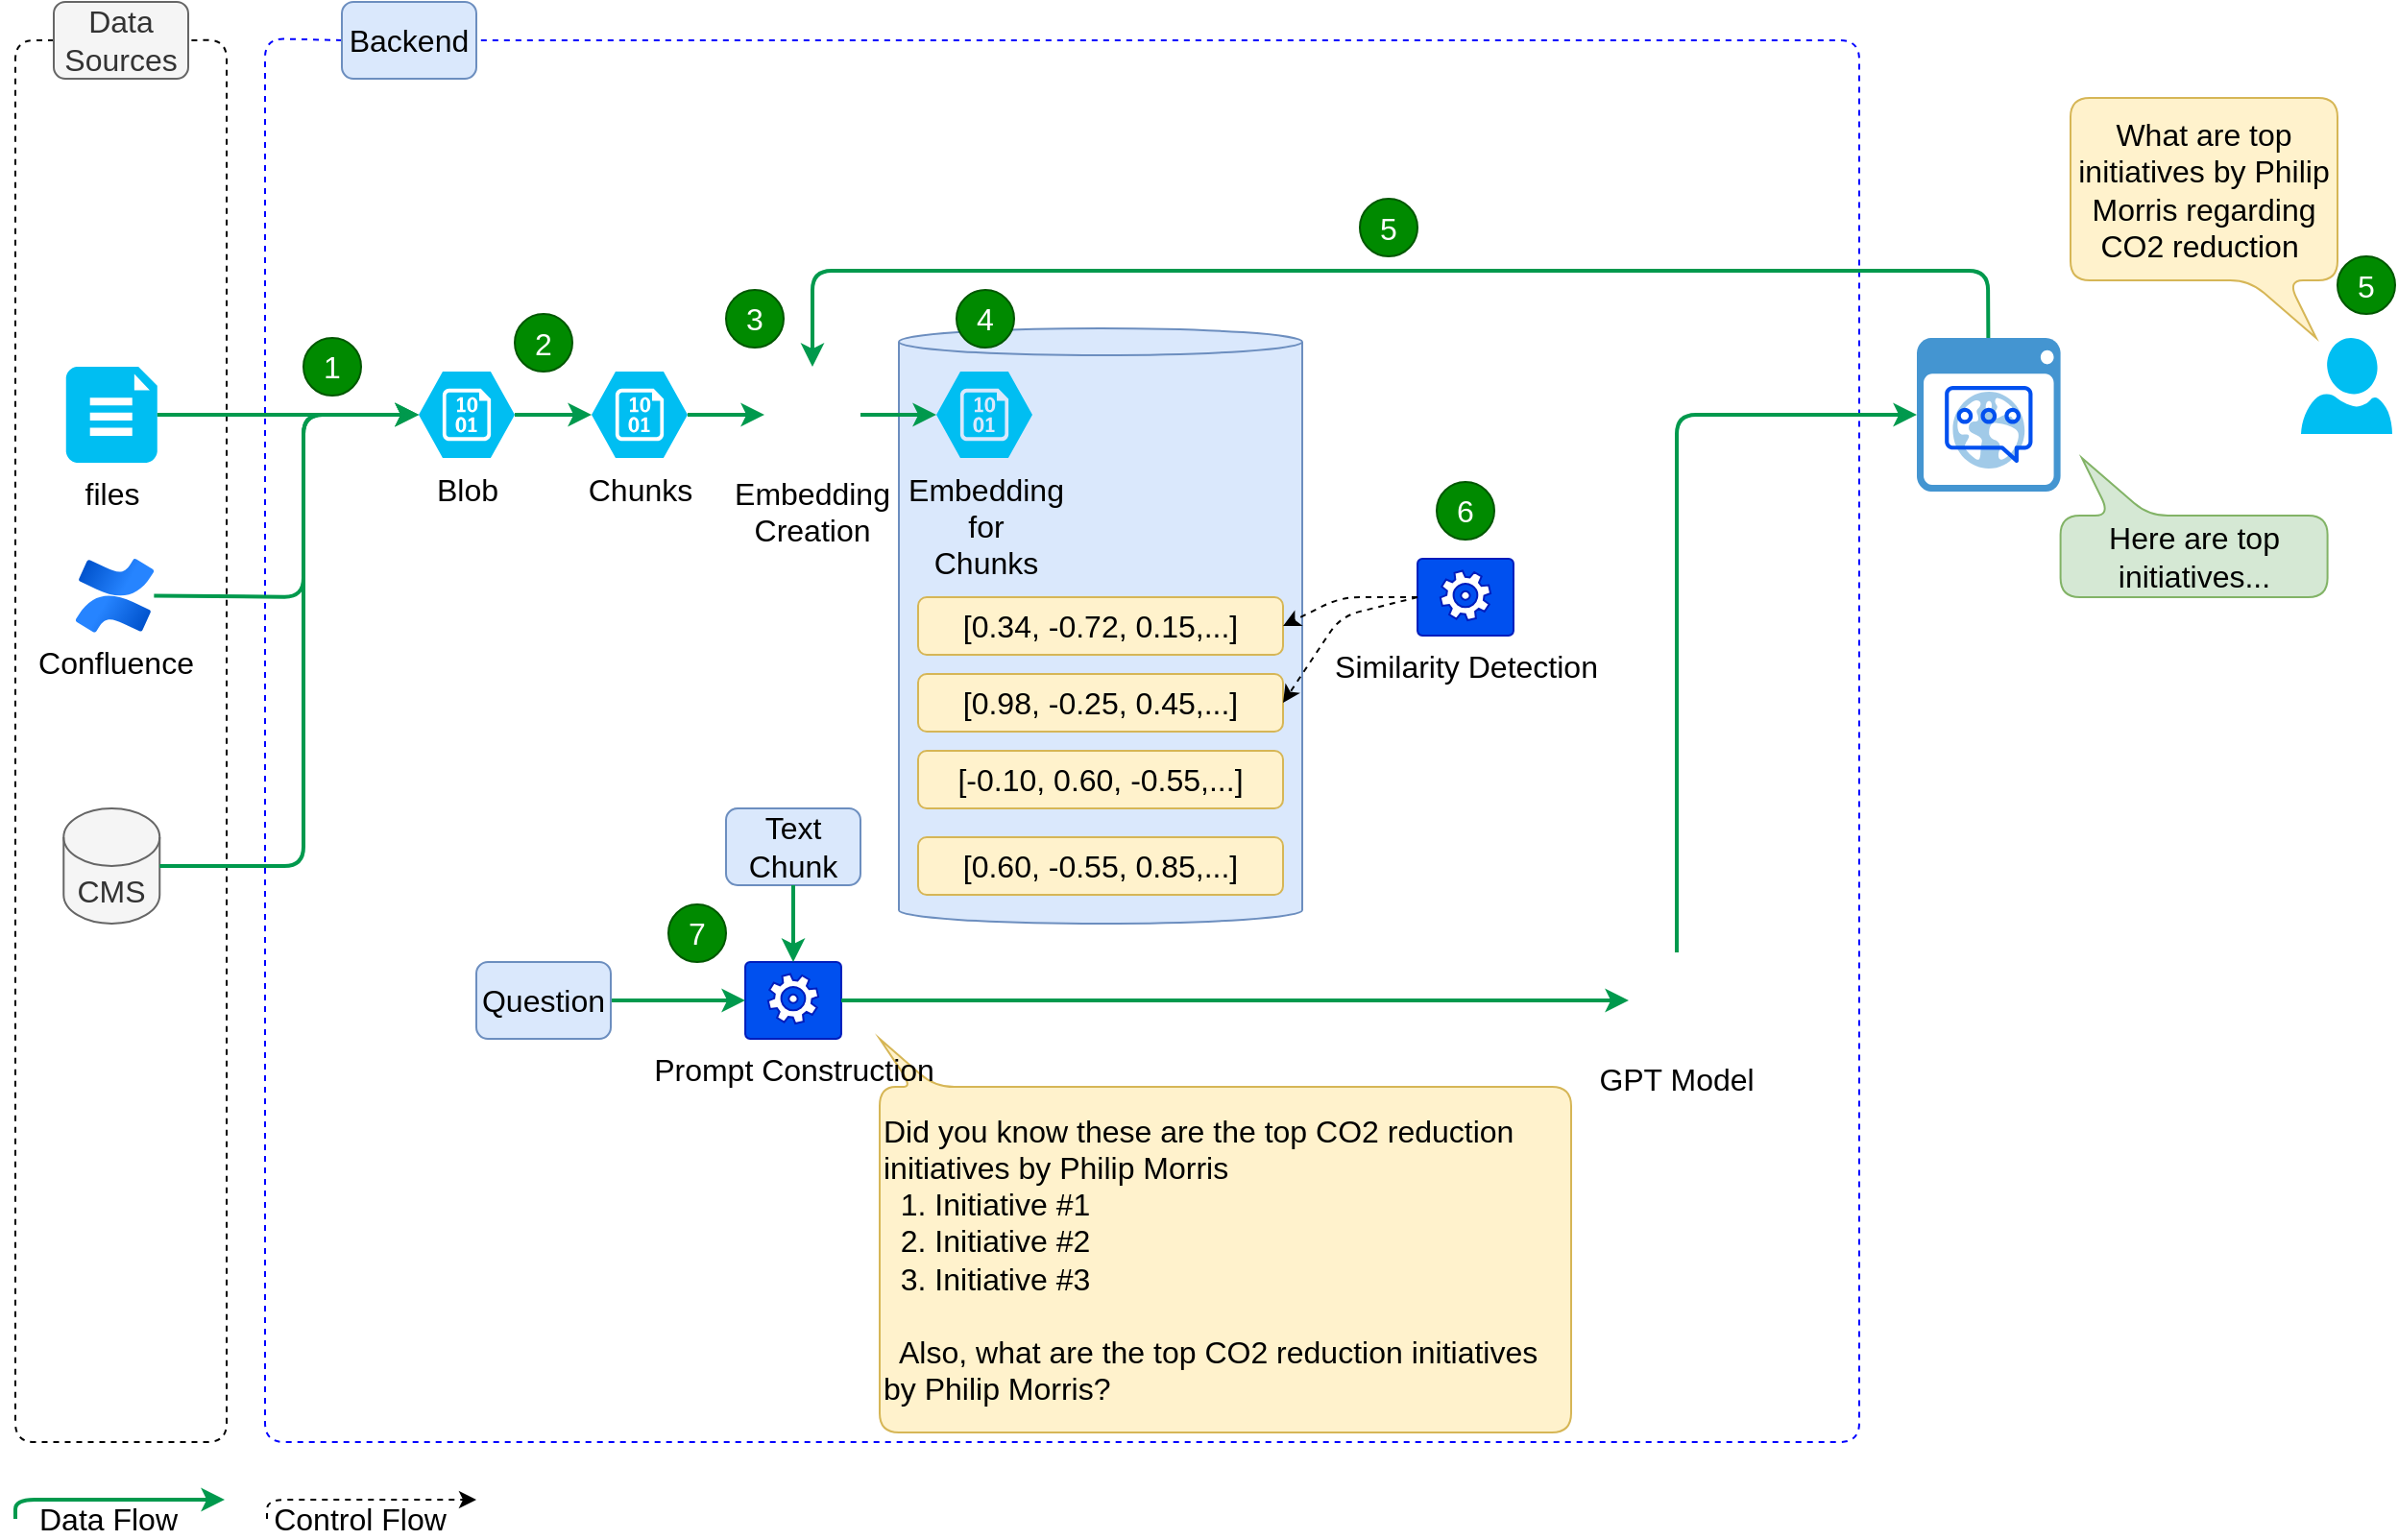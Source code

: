 <mxfile version="22.0.3" type="device" pages="2">
  <diagram name="Page-1" id="CdasQ-k7YJrs9AgJ9Zub">
    <mxGraphModel dx="1728" dy="1098" grid="1" gridSize="10" guides="1" tooltips="1" connect="1" arrows="1" fold="1" page="1" pageScale="1" pageWidth="1169" pageHeight="827" math="0" shadow="0">
      <root>
        <mxCell id="0" />
        <mxCell id="1" parent="0" />
        <mxCell id="_kR6xHggX5BZ-FGaPgCo-52" value="&lt;div&gt;Did you know these are the top CO2 reduction initiatives by Philip Morris&lt;/div&gt;&lt;div&gt;&amp;nbsp; 1. Initiative #1&amp;nbsp;&lt;/div&gt;&lt;div&gt;&amp;nbsp; 2. Initiative #2&amp;nbsp;&lt;/div&gt;&lt;div&gt;&amp;nbsp; 3. Initiative #3&lt;/div&gt;&lt;div&gt;&lt;br&gt;&lt;/div&gt;&lt;div&gt;&amp;nbsp; Also, what are the top CO2 reduction initiatives by Philip Morris?&lt;/div&gt;" style="shape=callout;whiteSpace=wrap;html=1;perimeter=calloutPerimeter;fontSize=16;rounded=1;fillColor=#fff2cc;strokeColor=#d6b656;position2=1;base=12;size=25;position=0.92;align=left;flipV=1;flipH=1;" vertex="1" parent="1">
          <mxGeometry x="530" y="550" width="360" height="205" as="geometry" />
        </mxCell>
        <mxCell id="_kR6xHggX5BZ-FGaPgCo-37" value="" style="shape=cylinder3;whiteSpace=wrap;html=1;boundedLbl=1;backgroundOutline=1;size=7.0;fontSize=16;fillColor=#dae8fc;strokeColor=#6c8ebf;" vertex="1" parent="1">
          <mxGeometry x="540" y="180" width="210" height="310" as="geometry" />
        </mxCell>
        <mxCell id="_kR6xHggX5BZ-FGaPgCo-1" value="files" style="verticalLabelPosition=bottom;html=1;verticalAlign=top;align=center;strokeColor=none;fillColor=#00BEF2;shape=mxgraph.azure.file_2;pointerEvents=1;fontSize=16;" vertex="1" parent="1">
          <mxGeometry x="106.38" y="200" width="47.5" height="50" as="geometry" />
        </mxCell>
        <mxCell id="_kR6xHggX5BZ-FGaPgCo-2" value="Blob" style="verticalLabelPosition=bottom;html=1;verticalAlign=top;align=center;strokeColor=none;fillColor=#00BEF2;shape=mxgraph.azure.storage_blob;fontSize=16;" vertex="1" parent="1">
          <mxGeometry x="290" y="202.5" width="50" height="45" as="geometry" />
        </mxCell>
        <mxCell id="_kR6xHggX5BZ-FGaPgCo-4" value="" style="endArrow=none;dashed=1;html=1;strokeColor=#000000;startArrow=none;exitX=0;exitY=0.5;exitDx=0;exitDy=0;entryX=1;entryY=0.5;entryDx=0;entryDy=0;labelBackgroundColor=none;" edge="1" parent="1" source="_kR6xHggX5BZ-FGaPgCo-12" target="_kR6xHggX5BZ-FGaPgCo-12">
          <mxGeometry width="50" height="50" relative="1" as="geometry">
            <mxPoint x="113.82" y="31" as="sourcePoint" />
            <mxPoint x="150.54" y="31" as="targetPoint" />
            <Array as="points">
              <mxPoint x="80" y="30" />
              <mxPoint x="80" y="760" />
              <mxPoint x="190" y="760" />
              <mxPoint x="190" y="29.75" />
            </Array>
          </mxGeometry>
        </mxCell>
        <mxCell id="_kR6xHggX5BZ-FGaPgCo-5" value="" style="endArrow=classic;html=1;strokeWidth=2;strokeColor=#00994D;labelBackgroundColor=none;" edge="1" parent="1">
          <mxGeometry width="50" height="50" relative="1" as="geometry">
            <mxPoint x="80" y="800" as="sourcePoint" />
            <mxPoint x="189" y="790" as="targetPoint" />
            <Array as="points">
              <mxPoint x="80" y="790" />
            </Array>
          </mxGeometry>
        </mxCell>
        <mxCell id="_kR6xHggX5BZ-FGaPgCo-6" value="Data Flow" style="edgeLabel;html=1;align=center;verticalAlign=middle;resizable=0;points=[];fontSize=16;labelBackgroundColor=none;" vertex="1" connectable="0" parent="_kR6xHggX5BZ-FGaPgCo-5">
          <mxGeometry x="-0.197" y="-3" relative="1" as="geometry">
            <mxPoint x="10" y="7" as="offset" />
          </mxGeometry>
        </mxCell>
        <mxCell id="_kR6xHggX5BZ-FGaPgCo-9" value="Confluence" style="image;html=1;image=img/lib/atlassian/Confluence_Logo.svg;fontSize=16;labelBackgroundColor=none;" vertex="1" parent="1">
          <mxGeometry x="111.36" y="300" width="40.82" height="38.38" as="geometry" />
        </mxCell>
        <mxCell id="_kR6xHggX5BZ-FGaPgCo-10" value="CMS" style="shape=cylinder3;whiteSpace=wrap;html=1;boundedLbl=1;backgroundOutline=1;size=15;fontSize=16;fillColor=#f5f5f5;fontColor=#333333;strokeColor=#666666;" vertex="1" parent="1">
          <mxGeometry x="105.13" y="430" width="50" height="60" as="geometry" />
        </mxCell>
        <mxCell id="_kR6xHggX5BZ-FGaPgCo-12" value="Data Sources" style="rounded=1;whiteSpace=wrap;html=1;fontSize=16;fillColor=#f5f5f5;fontColor=#333333;strokeColor=#666666;" vertex="1" parent="1">
          <mxGeometry x="100" y="10" width="70" height="40" as="geometry" />
        </mxCell>
        <mxCell id="_kR6xHggX5BZ-FGaPgCo-13" value="" style="endArrow=none;dashed=1;html=1;strokeColor=#0000FF;startArrow=none;exitX=0;exitY=0.5;exitDx=0;exitDy=0;entryX=1;entryY=0.5;entryDx=0;entryDy=0;labelBackgroundColor=none;" edge="1" parent="1" source="_kR6xHggX5BZ-FGaPgCo-19" target="_kR6xHggX5BZ-FGaPgCo-19">
          <mxGeometry width="50" height="50" relative="1" as="geometry">
            <mxPoint x="299.33" y="28.16" as="sourcePoint" />
            <mxPoint x="348.13" y="29.72" as="targetPoint" />
            <Array as="points">
              <mxPoint x="210" y="29" />
              <mxPoint x="210" y="760" />
              <mxPoint x="1040" y="760" />
              <mxPoint x="1040" y="30" />
            </Array>
          </mxGeometry>
        </mxCell>
        <mxCell id="_kR6xHggX5BZ-FGaPgCo-15" value="" style="endArrow=classic;html=1;strokeWidth=2;strokeColor=#00994D;labelBackgroundColor=none;entryX=0;entryY=0.5;entryDx=0;entryDy=0;entryPerimeter=0;exitX=1;exitY=0.5;exitDx=0;exitDy=0;exitPerimeter=0;" edge="1" parent="1" source="_kR6xHggX5BZ-FGaPgCo-1" target="_kR6xHggX5BZ-FGaPgCo-2">
          <mxGeometry width="50" height="50" relative="1" as="geometry">
            <mxPoint x="90" y="810" as="sourcePoint" />
            <mxPoint x="199" y="800" as="targetPoint" />
            <Array as="points" />
          </mxGeometry>
        </mxCell>
        <mxCell id="_kR6xHggX5BZ-FGaPgCo-17" value="" style="endArrow=classic;html=1;strokeWidth=2;strokeColor=#00994D;labelBackgroundColor=none;entryX=0;entryY=0.5;entryDx=0;entryDy=0;entryPerimeter=0;exitX=1;exitY=0.5;exitDx=0;exitDy=0;" edge="1" parent="1" source="_kR6xHggX5BZ-FGaPgCo-9" target="_kR6xHggX5BZ-FGaPgCo-2">
          <mxGeometry width="50" height="50" relative="1" as="geometry">
            <mxPoint x="164" y="235" as="sourcePoint" />
            <mxPoint x="300" y="235" as="targetPoint" />
            <Array as="points">
              <mxPoint x="230" y="320" />
              <mxPoint x="230" y="225" />
            </Array>
          </mxGeometry>
        </mxCell>
        <mxCell id="_kR6xHggX5BZ-FGaPgCo-18" value="" style="endArrow=classic;html=1;strokeWidth=2;strokeColor=#00994D;labelBackgroundColor=none;entryX=0;entryY=0.5;entryDx=0;entryDy=0;entryPerimeter=0;exitX=1;exitY=0.5;exitDx=0;exitDy=0;exitPerimeter=0;" edge="1" parent="1" source="_kR6xHggX5BZ-FGaPgCo-10" target="_kR6xHggX5BZ-FGaPgCo-2">
          <mxGeometry width="50" height="50" relative="1" as="geometry">
            <mxPoint x="162" y="329" as="sourcePoint" />
            <mxPoint x="300" y="235" as="targetPoint" />
            <Array as="points">
              <mxPoint x="230" y="460" />
              <mxPoint x="230" y="225" />
            </Array>
          </mxGeometry>
        </mxCell>
        <mxCell id="_kR6xHggX5BZ-FGaPgCo-19" value="Backend" style="rounded=1;whiteSpace=wrap;html=1;fontSize=16;fillColor=#dae8fc;strokeColor=#6c8ebf;" vertex="1" parent="1">
          <mxGeometry x="250" y="10" width="70" height="40" as="geometry" />
        </mxCell>
        <mxCell id="_kR6xHggX5BZ-FGaPgCo-20" value="Chunks" style="verticalLabelPosition=bottom;html=1;verticalAlign=top;align=center;strokeColor=none;fillColor=#00BEF2;shape=mxgraph.azure.storage_blob;fontSize=16;" vertex="1" parent="1">
          <mxGeometry x="380" y="202.5" width="50" height="45" as="geometry" />
        </mxCell>
        <mxCell id="_kR6xHggX5BZ-FGaPgCo-21" value="" style="endArrow=classic;html=1;strokeWidth=2;strokeColor=#00994D;labelBackgroundColor=none;entryX=0;entryY=0.5;entryDx=0;entryDy=0;entryPerimeter=0;exitX=1;exitY=0.5;exitDx=0;exitDy=0;exitPerimeter=0;" edge="1" parent="1" source="_kR6xHggX5BZ-FGaPgCo-2" target="_kR6xHggX5BZ-FGaPgCo-20">
          <mxGeometry width="50" height="50" relative="1" as="geometry">
            <mxPoint x="164" y="235" as="sourcePoint" />
            <mxPoint x="300" y="235" as="targetPoint" />
            <Array as="points" />
          </mxGeometry>
        </mxCell>
        <mxCell id="_kR6xHggX5BZ-FGaPgCo-22" value="Embedding&#xa;Creation" style="shape=image;verticalLabelPosition=bottom;labelBackgroundColor=none;verticalAlign=top;aspect=fixed;imageAspect=0;image=https://freelogopng.com/images/all_img/1681142503openai-icon-png.png;fontSize=16;" vertex="1" parent="1">
          <mxGeometry x="470" y="200" width="50" height="50" as="geometry" />
        </mxCell>
        <mxCell id="_kR6xHggX5BZ-FGaPgCo-23" value="" style="endArrow=classic;html=1;strokeWidth=2;strokeColor=#00994D;labelBackgroundColor=none;exitX=1;exitY=0.5;exitDx=0;exitDy=0;exitPerimeter=0;" edge="1" parent="1" source="_kR6xHggX5BZ-FGaPgCo-20" target="_kR6xHggX5BZ-FGaPgCo-22">
          <mxGeometry width="50" height="50" relative="1" as="geometry">
            <mxPoint x="350" y="235" as="sourcePoint" />
            <mxPoint x="390" y="235" as="targetPoint" />
            <Array as="points" />
          </mxGeometry>
        </mxCell>
        <mxCell id="_kR6xHggX5BZ-FGaPgCo-24" value="Embedding&lt;br&gt;for&lt;br&gt;Chunks" style="verticalLabelPosition=bottom;html=1;verticalAlign=top;align=center;strokeColor=none;fillColor=#00BEF2;shape=mxgraph.azure.storage_blob;fontSize=16;" vertex="1" parent="1">
          <mxGeometry x="559.5" y="202.5" width="50" height="45" as="geometry" />
        </mxCell>
        <mxCell id="_kR6xHggX5BZ-FGaPgCo-25" value="" style="shadow=0;dashed=0;html=1;strokeColor=none;fillColor=#4495D1;labelPosition=center;verticalLabelPosition=bottom;verticalAlign=top;align=center;outlineConnect=0;shape=mxgraph.veeam.2d.web_ui;fontSize=16;" vertex="1" parent="1">
          <mxGeometry x="1070" y="185" width="74.8" height="80" as="geometry" />
        </mxCell>
        <mxCell id="_kR6xHggX5BZ-FGaPgCo-27" value="" style="endArrow=classic;html=1;strokeWidth=2;strokeColor=#00994D;labelBackgroundColor=none;entryX=0;entryY=0.5;entryDx=0;entryDy=0;entryPerimeter=0;exitX=1;exitY=0.5;exitDx=0;exitDy=0;" edge="1" parent="1" source="_kR6xHggX5BZ-FGaPgCo-22" target="_kR6xHggX5BZ-FGaPgCo-24">
          <mxGeometry width="50" height="50" relative="1" as="geometry">
            <mxPoint x="510" y="225" as="sourcePoint" />
            <mxPoint x="480" y="235" as="targetPoint" />
            <Array as="points" />
          </mxGeometry>
        </mxCell>
        <mxCell id="_kR6xHggX5BZ-FGaPgCo-28" value="" style="verticalLabelPosition=bottom;html=1;verticalAlign=top;align=center;strokeColor=none;fillColor=#00BEF2;shape=mxgraph.azure.user;fontSize=16;" vertex="1" parent="1">
          <mxGeometry x="1270" y="185" width="47.5" height="50" as="geometry" />
        </mxCell>
        <mxCell id="_kR6xHggX5BZ-FGaPgCo-29" value="What are top initiatives by Philip Morris regarding CO2 reduction&amp;nbsp;" style="shape=callout;whiteSpace=wrap;html=1;perimeter=calloutPerimeter;fontSize=16;rounded=1;fillColor=#fff2cc;strokeColor=#d6b656;position2=0.92;base=20;size=30;position=0.67;" vertex="1" parent="1">
          <mxGeometry x="1150" y="60" width="139" height="125" as="geometry" />
        </mxCell>
        <mxCell id="_kR6xHggX5BZ-FGaPgCo-30" value="1" style="ellipse;whiteSpace=wrap;html=1;fontSize=16;fillColor=#008a00;fontColor=#ffffff;strokeColor=#005700;" vertex="1" parent="1">
          <mxGeometry x="230" y="185" width="30" height="30" as="geometry" />
        </mxCell>
        <mxCell id="_kR6xHggX5BZ-FGaPgCo-31" value="2" style="ellipse;whiteSpace=wrap;html=1;fontSize=16;fillColor=#008a00;fontColor=#ffffff;strokeColor=#005700;" vertex="1" parent="1">
          <mxGeometry x="340" y="172.5" width="30" height="30" as="geometry" />
        </mxCell>
        <mxCell id="_kR6xHggX5BZ-FGaPgCo-32" value="3" style="ellipse;whiteSpace=wrap;html=1;fontSize=16;fillColor=#008a00;fontColor=#ffffff;strokeColor=#005700;" vertex="1" parent="1">
          <mxGeometry x="450" y="160" width="30" height="30" as="geometry" />
        </mxCell>
        <mxCell id="_kR6xHggX5BZ-FGaPgCo-33" value="4" style="ellipse;whiteSpace=wrap;html=1;fontSize=16;fillColor=#008a00;fontColor=#ffffff;strokeColor=#005700;" vertex="1" parent="1">
          <mxGeometry x="570" y="160" width="30" height="30" as="geometry" />
        </mxCell>
        <mxCell id="_kR6xHggX5BZ-FGaPgCo-34" value="5" style="ellipse;whiteSpace=wrap;html=1;fontSize=16;fillColor=#008a00;fontColor=#ffffff;strokeColor=#005700;" vertex="1" parent="1">
          <mxGeometry x="1289" y="142.5" width="30" height="30" as="geometry" />
        </mxCell>
        <mxCell id="_kR6xHggX5BZ-FGaPgCo-35" value="" style="endArrow=classic;html=1;strokeWidth=2;strokeColor=#00994D;labelBackgroundColor=none;entryX=0.5;entryY=0;entryDx=0;entryDy=0;" edge="1" parent="1" source="_kR6xHggX5BZ-FGaPgCo-25" target="_kR6xHggX5BZ-FGaPgCo-22">
          <mxGeometry width="50" height="50" relative="1" as="geometry">
            <mxPoint x="530" y="235" as="sourcePoint" />
            <mxPoint x="570" y="235" as="targetPoint" />
            <Array as="points">
              <mxPoint x="1107" y="150" />
              <mxPoint x="495" y="150" />
            </Array>
          </mxGeometry>
        </mxCell>
        <mxCell id="_kR6xHggX5BZ-FGaPgCo-36" value="5" style="ellipse;whiteSpace=wrap;html=1;fontSize=16;fillColor=#008a00;fontColor=#ffffff;strokeColor=#005700;" vertex="1" parent="1">
          <mxGeometry x="780" y="112.5" width="30" height="30" as="geometry" />
        </mxCell>
        <mxCell id="_kR6xHggX5BZ-FGaPgCo-38" value="[0.34, -0.72, 0.15,...]" style="rounded=1;whiteSpace=wrap;html=1;fontSize=16;fillColor=#fff2cc;strokeColor=#d6b656;" vertex="1" parent="1">
          <mxGeometry x="550" y="320" width="190" height="30" as="geometry" />
        </mxCell>
        <mxCell id="_kR6xHggX5BZ-FGaPgCo-39" value="[0.98, -0.25, 0.45,...]" style="rounded=1;whiteSpace=wrap;html=1;fontSize=16;fillColor=#fff2cc;strokeColor=#d6b656;" vertex="1" parent="1">
          <mxGeometry x="550" y="360" width="190" height="30" as="geometry" />
        </mxCell>
        <mxCell id="_kR6xHggX5BZ-FGaPgCo-40" value="[-0.10, 0.60, -0.55,...]" style="rounded=1;whiteSpace=wrap;html=1;fontSize=16;fillColor=#fff2cc;strokeColor=#d6b656;" vertex="1" parent="1">
          <mxGeometry x="550" y="400" width="190" height="30" as="geometry" />
        </mxCell>
        <mxCell id="_kR6xHggX5BZ-FGaPgCo-41" value="[0.60, -0.55, 0.85,...]" style="rounded=1;whiteSpace=wrap;html=1;fontSize=16;fillColor=#fff2cc;strokeColor=#d6b656;" vertex="1" parent="1">
          <mxGeometry x="550" y="445" width="190" height="30" as="geometry" />
        </mxCell>
        <mxCell id="_kR6xHggX5BZ-FGaPgCo-43" value="Similarity Detection" style="verticalLabelPosition=bottom;html=1;verticalAlign=top;align=center;strokeColor=#001DBC;fillColor=#0050ef;shape=mxgraph.azure.worker_role;fontSize=16;fontColor=#000000;" vertex="1" parent="1">
          <mxGeometry x="810" y="300" width="50" height="40" as="geometry" />
        </mxCell>
        <mxCell id="_kR6xHggX5BZ-FGaPgCo-45" value="" style="endArrow=classic;html=1;strokeWidth=1;strokeColor=#000000;dashed=1;labelBackgroundColor=none;" edge="1" parent="1">
          <mxGeometry width="50" height="50" relative="1" as="geometry">
            <mxPoint x="211" y="800" as="sourcePoint" />
            <mxPoint x="320" y="790" as="targetPoint" />
            <Array as="points">
              <mxPoint x="211" y="790" />
            </Array>
          </mxGeometry>
        </mxCell>
        <mxCell id="_kR6xHggX5BZ-FGaPgCo-46" value="Control Flow" style="edgeLabel;html=1;align=center;verticalAlign=middle;resizable=0;points=[];fontSize=16;labelBackgroundColor=none;" vertex="1" connectable="0" parent="_kR6xHggX5BZ-FGaPgCo-45">
          <mxGeometry x="-0.197" y="-3" relative="1" as="geometry">
            <mxPoint x="10" y="7" as="offset" />
          </mxGeometry>
        </mxCell>
        <mxCell id="_kR6xHggX5BZ-FGaPgCo-47" value="" style="endArrow=classic;html=1;strokeWidth=1;strokeColor=#000000;dashed=1;labelBackgroundColor=none;exitX=0;exitY=0.5;exitDx=0;exitDy=0;exitPerimeter=0;entryX=1;entryY=0.5;entryDx=0;entryDy=0;" edge="1" parent="1" source="_kR6xHggX5BZ-FGaPgCo-43" target="_kR6xHggX5BZ-FGaPgCo-38">
          <mxGeometry width="50" height="50" relative="1" as="geometry">
            <mxPoint x="820" y="419" as="sourcePoint" />
            <mxPoint x="929" y="409" as="targetPoint" />
            <Array as="points">
              <mxPoint x="770" y="320" />
            </Array>
          </mxGeometry>
        </mxCell>
        <mxCell id="_kR6xHggX5BZ-FGaPgCo-49" value="" style="endArrow=classic;html=1;strokeWidth=1;strokeColor=#000000;dashed=1;labelBackgroundColor=none;exitX=0;exitY=0.5;exitDx=0;exitDy=0;exitPerimeter=0;entryX=1;entryY=0.5;entryDx=0;entryDy=0;" edge="1" parent="1" source="_kR6xHggX5BZ-FGaPgCo-43" target="_kR6xHggX5BZ-FGaPgCo-39">
          <mxGeometry width="50" height="50" relative="1" as="geometry">
            <mxPoint x="820" y="330" as="sourcePoint" />
            <mxPoint x="750" y="345" as="targetPoint" />
            <Array as="points">
              <mxPoint x="770" y="330" />
            </Array>
          </mxGeometry>
        </mxCell>
        <mxCell id="_kR6xHggX5BZ-FGaPgCo-50" value="6" style="ellipse;whiteSpace=wrap;html=1;fontSize=16;fillColor=#008a00;fontColor=#ffffff;strokeColor=#005700;" vertex="1" parent="1">
          <mxGeometry x="820" y="260" width="30" height="30" as="geometry" />
        </mxCell>
        <mxCell id="_kR6xHggX5BZ-FGaPgCo-51" value="Prompt Construction" style="verticalLabelPosition=bottom;html=1;verticalAlign=top;align=center;strokeColor=#001DBC;fillColor=#0050ef;shape=mxgraph.azure.worker_role;fontSize=16;fontColor=#000000;" vertex="1" parent="1">
          <mxGeometry x="460" y="510" width="50" height="40" as="geometry" />
        </mxCell>
        <mxCell id="_kR6xHggX5BZ-FGaPgCo-53" value="GPT Model" style="shape=image;verticalLabelPosition=bottom;labelBackgroundColor=none;verticalAlign=top;aspect=fixed;imageAspect=0;image=https://freelogopng.com/images/all_img/1681142503openai-icon-png.png;fontSize=16;" vertex="1" parent="1">
          <mxGeometry x="920" y="505" width="50" height="50" as="geometry" />
        </mxCell>
        <mxCell id="_kR6xHggX5BZ-FGaPgCo-54" value="" style="endArrow=classic;html=1;strokeWidth=2;strokeColor=#00994D;labelBackgroundColor=none;entryX=0;entryY=0.5;entryDx=0;entryDy=0;entryPerimeter=0;exitX=1;exitY=0.5;exitDx=0;exitDy=0;" edge="1" parent="1" source="_kR6xHggX5BZ-FGaPgCo-55" target="_kR6xHggX5BZ-FGaPgCo-51">
          <mxGeometry width="50" height="50" relative="1" as="geometry">
            <mxPoint x="410" y="530" as="sourcePoint" />
            <mxPoint x="140" y="135" as="targetPoint" />
            <Array as="points" />
          </mxGeometry>
        </mxCell>
        <mxCell id="_kR6xHggX5BZ-FGaPgCo-55" value="Question" style="rounded=1;whiteSpace=wrap;html=1;fontSize=16;fillColor=#dae8fc;strokeColor=#6c8ebf;" vertex="1" parent="1">
          <mxGeometry x="320" y="510" width="70" height="40" as="geometry" />
        </mxCell>
        <mxCell id="_kR6xHggX5BZ-FGaPgCo-56" value="Text Chunk" style="rounded=1;whiteSpace=wrap;html=1;fontSize=16;fillColor=#dae8fc;strokeColor=#6c8ebf;" vertex="1" parent="1">
          <mxGeometry x="450" y="430" width="70" height="40" as="geometry" />
        </mxCell>
        <mxCell id="_kR6xHggX5BZ-FGaPgCo-57" value="" style="endArrow=classic;html=1;strokeWidth=2;strokeColor=#00994D;labelBackgroundColor=none;entryX=0.5;entryY=0;entryDx=0;entryDy=0;entryPerimeter=0;exitX=0.5;exitY=1;exitDx=0;exitDy=0;" edge="1" parent="1" source="_kR6xHggX5BZ-FGaPgCo-56" target="_kR6xHggX5BZ-FGaPgCo-51">
          <mxGeometry width="50" height="50" relative="1" as="geometry">
            <mxPoint x="400" y="540" as="sourcePoint" />
            <mxPoint x="470" y="540" as="targetPoint" />
            <Array as="points" />
          </mxGeometry>
        </mxCell>
        <mxCell id="_kR6xHggX5BZ-FGaPgCo-58" value="7" style="ellipse;whiteSpace=wrap;html=1;fontSize=16;fillColor=#008a00;fontColor=#ffffff;strokeColor=#005700;" vertex="1" parent="1">
          <mxGeometry x="420" y="480" width="30" height="30" as="geometry" />
        </mxCell>
        <mxCell id="_kR6xHggX5BZ-FGaPgCo-59" value="" style="endArrow=classic;html=1;strokeWidth=2;strokeColor=#00994D;labelBackgroundColor=none;entryX=0;entryY=0.5;entryDx=0;entryDy=0;exitX=1;exitY=0.5;exitDx=0;exitDy=0;exitPerimeter=0;" edge="1" parent="1" source="_kR6xHggX5BZ-FGaPgCo-51" target="_kR6xHggX5BZ-FGaPgCo-53">
          <mxGeometry width="50" height="50" relative="1" as="geometry">
            <mxPoint x="400" y="540" as="sourcePoint" />
            <mxPoint x="470" y="540" as="targetPoint" />
            <Array as="points" />
          </mxGeometry>
        </mxCell>
        <mxCell id="_kR6xHggX5BZ-FGaPgCo-60" value="" style="endArrow=classic;html=1;strokeWidth=2;strokeColor=#00994D;labelBackgroundColor=none;exitX=0.5;exitY=0;exitDx=0;exitDy=0;" edge="1" parent="1" source="_kR6xHggX5BZ-FGaPgCo-53" target="_kR6xHggX5BZ-FGaPgCo-25">
          <mxGeometry width="50" height="50" relative="1" as="geometry">
            <mxPoint x="520" y="540" as="sourcePoint" />
            <mxPoint x="930" y="540" as="targetPoint" />
            <Array as="points">
              <mxPoint x="945" y="225" />
            </Array>
          </mxGeometry>
        </mxCell>
        <mxCell id="_kR6xHggX5BZ-FGaPgCo-61" value="Here are top initiatives..." style="shape=callout;whiteSpace=wrap;html=1;perimeter=calloutPerimeter;fontSize=16;rounded=1;fillColor=#d5e8d4;strokeColor=#82b366;position2=0.92;base=20;size=30;position=0.67;flipH=1;flipV=1;" vertex="1" parent="1">
          <mxGeometry x="1144.8" y="247.5" width="139" height="72.5" as="geometry" />
        </mxCell>
        <mxCell id="_kR6xHggX5BZ-FGaPgCo-62" value="" style="sketch=0;outlineConnect=0;fillColor=#0050ef;strokeColor=#001DBC;dashed=0;verticalLabelPosition=bottom;verticalAlign=top;align=center;html=1;fontSize=12;fontStyle=0;aspect=fixed;pointerEvents=1;shape=mxgraph.aws4.chat;fontColor=#ffffff;" vertex="1" parent="1">
          <mxGeometry x="1084.46" y="210" width="45.89" height="40" as="geometry" />
        </mxCell>
      </root>
    </mxGraphModel>
  </diagram>
  <diagram id="t0NlvceRhxDQte2ACnBq" name="Page-2">
    <mxGraphModel dx="2074" dy="2144" grid="1" gridSize="10" guides="1" tooltips="1" connect="1" arrows="1" fold="1" page="1" pageScale="1" pageWidth="1169" pageHeight="827" math="0" shadow="0">
      <root>
        <mxCell id="0" />
        <mxCell id="1" parent="0" />
        <mxCell id="id-qJJkrcVGm2vrgRPZp-1" value="" style="rounded=1;whiteSpace=wrap;html=1;fontSize=16;" vertex="1" parent="1">
          <mxGeometry x="1283.5" y="746" width="190" height="92" as="geometry" />
        </mxCell>
        <mxCell id="id-qJJkrcVGm2vrgRPZp-2" value="" style="endArrow=none;dashed=1;html=1;strokeColor=#0000FF;startArrow=none;exitX=0.018;exitY=0.704;exitDx=0;exitDy=0;exitPerimeter=0;entryX=0.994;entryY=0.743;entryDx=0;entryDy=0;entryPerimeter=0;labelBackgroundColor=none;" edge="1" parent="1" source="id-qJJkrcVGm2vrgRPZp-3" target="id-qJJkrcVGm2vrgRPZp-3">
          <mxGeometry width="50" height="50" relative="1" as="geometry">
            <mxPoint x="741" y="81" as="sourcePoint" />
            <mxPoint x="1051" y="81" as="targetPoint" />
            <Array as="points">
              <mxPoint x="320" y="91" />
              <mxPoint x="320" y="970" />
              <mxPoint x="1500" y="970" />
              <mxPoint x="1500" y="92" />
            </Array>
          </mxGeometry>
        </mxCell>
        <mxCell id="id-qJJkrcVGm2vrgRPZp-3" value="Azure" style="verticalLabelPosition=bottom;html=1;verticalAlign=top;align=center;strokeColor=none;fillColor=#00BEF2;shape=mxgraph.azure.cloud;labelBackgroundColor=none;" vertex="1" parent="1">
          <mxGeometry x="408.43" y="62" width="50" height="40" as="geometry" />
        </mxCell>
        <mxCell id="id-qJJkrcVGm2vrgRPZp-4" value="Landing Container" style="aspect=fixed;html=1;points=[];align=center;image;fontSize=12;image=img/lib/azure2/general/Storage_Container.svg;labelBackgroundColor=none;" vertex="1" parent="1">
          <mxGeometry x="506.43" y="838" width="46.77" height="38" as="geometry" />
        </mxCell>
        <mxCell id="id-qJJkrcVGm2vrgRPZp-5" value="" style="endArrow=none;dashed=1;html=1;strokeColor=#0000FF;fillColor=#f8cecc;labelBackgroundColor=none;" edge="1" parent="1" source="id-qJJkrcVGm2vrgRPZp-9" target="id-qJJkrcVGm2vrgRPZp-9">
          <mxGeometry width="50" height="50" relative="1" as="geometry">
            <mxPoint x="343.4" y="930.5" as="sourcePoint" />
            <mxPoint x="343.4" y="885.5" as="targetPoint" />
            <Array as="points">
              <mxPoint x="344.4" y="955.5" />
              <mxPoint x="830" y="956" />
              <mxPoint x="830" y="789" />
              <mxPoint x="344" y="789" />
            </Array>
          </mxGeometry>
        </mxCell>
        <mxCell id="id-qJJkrcVGm2vrgRPZp-6" value="write/update&lt;br&gt;events" style="aspect=fixed;html=1;points=[];align=left;image;fontSize=12;image=img/lib/azure2/integration/Event_Grid_Subscriptions.svg;labelPosition=right;verticalLabelPosition=middle;verticalAlign=middle;labelBackgroundColor=none;" vertex="1" parent="1">
          <mxGeometry x="366.5" y="911.63" width="33.5" height="30" as="geometry" />
        </mxCell>
        <mxCell id="id-qJJkrcVGm2vrgRPZp-7" value="Open AI Container" style="aspect=fixed;html=1;points=[];align=center;image;fontSize=12;image=img/lib/azure2/general/Storage_Container.svg;labelBackgroundColor=none;" vertex="1" parent="1">
          <mxGeometry x="710.0" y="836" width="51.69" height="42" as="geometry" />
        </mxCell>
        <mxCell id="id-qJJkrcVGm2vrgRPZp-8" value="AZUF" style="sketch=0;aspect=fixed;html=1;points=[];align=left;image;fontSize=12;image=img/lib/mscae/Key.svg;labelBackgroundColor=none;opacity=80;labelPosition=right;verticalLabelPosition=middle;verticalAlign=middle;" vertex="1" parent="1">
          <mxGeometry x="326.21" y="95.13" width="18.6" height="30" as="geometry" />
        </mxCell>
        <mxCell id="id-qJJkrcVGm2vrgRPZp-9" value="ADLS Gen 2.0" style="aspect=fixed;html=1;points=[];align=left;image;fontSize=12;image=img/lib/mscae/Data_Lake.svg;labelBackgroundColor=none;labelPosition=right;verticalLabelPosition=top;verticalAlign=bottom;" vertex="1" parent="1">
          <mxGeometry x="325.4" y="809" width="38" height="50" as="geometry" />
        </mxCell>
        <mxCell id="id-qJJkrcVGm2vrgRPZp-10" value="ETL" style="rounded=1;whiteSpace=wrap;html=1;fillColor=#f5f5f5;strokeColor=#666666;fontColor=#333333;labelBackgroundColor=none;" vertex="1" parent="1">
          <mxGeometry x="381.24" y="396.38" width="100" height="32.25" as="geometry" />
        </mxCell>
        <mxCell id="id-qJJkrcVGm2vrgRPZp-11" value="" style="endArrow=none;dashed=1;html=1;strokeColor=#000000;startArrow=none;entryX=1;entryY=0.5;entryDx=0;entryDy=0;exitX=0;exitY=0.5;exitDx=0;exitDy=0;labelBackgroundColor=none;" edge="1" parent="1" source="id-qJJkrcVGm2vrgRPZp-10" target="id-qJJkrcVGm2vrgRPZp-10">
          <mxGeometry width="50" height="50" relative="1" as="geometry">
            <mxPoint x="123.15" y="229.39" as="sourcePoint" />
            <mxPoint x="171.7" y="229.35" as="targetPoint" />
            <Array as="points">
              <mxPoint x="330" y="412.63" />
              <mxPoint x="330" y="470" />
              <mxPoint x="330" y="719.63" />
              <mxPoint x="840" y="720" />
              <mxPoint x="840" y="560" />
              <mxPoint x="570" y="413" />
            </Array>
          </mxGeometry>
        </mxCell>
        <mxCell id="id-qJJkrcVGm2vrgRPZp-12" value="" style="endArrow=none;dashed=1;html=1;strokeColor=#000000;startArrow=none;exitX=0;exitY=0.5;exitDx=0;exitDy=0;entryX=1;entryY=0.5;entryDx=0;entryDy=0;labelBackgroundColor=none;" edge="1" parent="1" source="id-qJJkrcVGm2vrgRPZp-33" target="id-qJJkrcVGm2vrgRPZp-33">
          <mxGeometry width="50" height="50" relative="1" as="geometry">
            <mxPoint x="240.32" y="90" as="sourcePoint" />
            <mxPoint x="272.68" y="90" as="targetPoint" />
            <Array as="points">
              <mxPoint x="200" y="90" />
              <mxPoint x="200" y="970" />
              <mxPoint x="310" y="970" />
              <mxPoint x="310" y="89.75" />
            </Array>
          </mxGeometry>
        </mxCell>
        <mxCell id="id-qJJkrcVGm2vrgRPZp-13" value="" style="endArrow=classic;html=1;strokeWidth=2;strokeColor=#00994D;labelBackgroundColor=none;" edge="1" parent="1">
          <mxGeometry width="50" height="50" relative="1" as="geometry">
            <mxPoint x="279.18" y="434.311" as="sourcePoint" />
            <mxPoint x="424.05" y="494.668" as="targetPoint" />
            <Array as="points">
              <mxPoint x="390" y="434" />
              <mxPoint x="390" y="495" />
            </Array>
          </mxGeometry>
        </mxCell>
        <mxCell id="id-qJJkrcVGm2vrgRPZp-14" value="" style="endArrow=classic;html=1;strokeWidth=1;strokeColor=#000000;dashed=1;labelBackgroundColor=none;" edge="1" parent="1" source="id-qJJkrcVGm2vrgRPZp-26" target="id-qJJkrcVGm2vrgRPZp-43">
          <mxGeometry width="50" height="50" relative="1" as="geometry">
            <mxPoint x="1266" y="-161.68" as="sourcePoint" />
            <mxPoint x="854.38" y="183.516" as="targetPoint" />
            <Array as="points">
              <mxPoint x="1375" y="184" />
            </Array>
          </mxGeometry>
        </mxCell>
        <mxCell id="id-qJJkrcVGm2vrgRPZp-15" value="HTTPS /POST, /GET" style="edgeLabel;html=1;align=center;verticalAlign=middle;resizable=0;points=[];labelBackgroundColor=none;" vertex="1" connectable="0" parent="id-qJJkrcVGm2vrgRPZp-14">
          <mxGeometry x="-0.464" y="-1" relative="1" as="geometry">
            <mxPoint x="-218" y="-16" as="offset" />
          </mxGeometry>
        </mxCell>
        <mxCell id="id-qJJkrcVGm2vrgRPZp-16" value="" style="endArrow=classic;html=1;strokeWidth=2;strokeColor=#00994D;labelBackgroundColor=none;" edge="1" parent="1">
          <mxGeometry width="50" height="50" relative="1" as="geometry">
            <mxPoint x="221" y="1010" as="sourcePoint" />
            <mxPoint x="330" y="1000" as="targetPoint" />
            <Array as="points">
              <mxPoint x="221" y="1000" />
            </Array>
          </mxGeometry>
        </mxCell>
        <mxCell id="id-qJJkrcVGm2vrgRPZp-17" value="Data Flow" style="edgeLabel;html=1;align=center;verticalAlign=middle;resizable=0;points=[];fontSize=16;labelBackgroundColor=none;" vertex="1" connectable="0" parent="id-qJJkrcVGm2vrgRPZp-16">
          <mxGeometry x="-0.197" y="-3" relative="1" as="geometry">
            <mxPoint x="10" y="7" as="offset" />
          </mxGeometry>
        </mxCell>
        <mxCell id="id-qJJkrcVGm2vrgRPZp-18" value="" style="endArrow=classic;html=1;strokeWidth=1;strokeColor=#000000;dashed=1;labelBackgroundColor=none;" edge="1" parent="1">
          <mxGeometry width="50" height="50" relative="1" as="geometry">
            <mxPoint x="360.5" y="1010" as="sourcePoint" />
            <mxPoint x="469.5" y="1000" as="targetPoint" />
            <Array as="points">
              <mxPoint x="360.5" y="1000" />
            </Array>
          </mxGeometry>
        </mxCell>
        <mxCell id="id-qJJkrcVGm2vrgRPZp-19" value="Control Flow" style="edgeLabel;html=1;align=center;verticalAlign=middle;resizable=0;points=[];fontSize=16;labelBackgroundColor=none;" vertex="1" connectable="0" parent="id-qJJkrcVGm2vrgRPZp-18">
          <mxGeometry x="-0.197" y="-3" relative="1" as="geometry">
            <mxPoint x="10" y="7" as="offset" />
          </mxGeometry>
        </mxCell>
        <mxCell id="id-qJJkrcVGm2vrgRPZp-20" value="DevStack" style="text;html=1;strokeColor=none;fillColor=none;align=center;verticalAlign=middle;whiteSpace=wrap;rounded=0;fontSize=12;labelBackgroundColor=none;" vertex="1" parent="1">
          <mxGeometry x="222.18" y="110" width="60" height="30" as="geometry" />
        </mxCell>
        <mxCell id="id-qJJkrcVGm2vrgRPZp-21" value="" style="endArrow=classic;html=1;strokeWidth=2;strokeColor=#00994D;labelBackgroundColor=none;" edge="1" parent="1">
          <mxGeometry width="50" height="50" relative="1" as="geometry">
            <mxPoint x="279.18" y="544.004" as="sourcePoint" />
            <mxPoint x="424.05" y="494.668" as="targetPoint" />
            <Array as="points">
              <mxPoint x="390" y="544" />
              <mxPoint x="390" y="495" />
            </Array>
          </mxGeometry>
        </mxCell>
        <mxCell id="id-qJJkrcVGm2vrgRPZp-22" value="" style="endArrow=classic;html=1;strokeWidth=2;strokeColor=#00994D;labelBackgroundColor=none;" edge="1" parent="1">
          <mxGeometry width="50" height="50" relative="1" as="geometry">
            <mxPoint x="279.17" y="676.311" as="sourcePoint" />
            <mxPoint x="424.05" y="494.668" as="targetPoint" />
            <Array as="points">
              <mxPoint x="390" y="676" />
              <mxPoint x="390" y="495" />
            </Array>
          </mxGeometry>
        </mxCell>
        <mxCell id="id-qJJkrcVGm2vrgRPZp-23" value="" style="endArrow=classic;html=1;strokeWidth=2;strokeColor=#00994D;labelBackgroundColor=none;" edge="1" parent="1" target="id-qJJkrcVGm2vrgRPZp-4">
          <mxGeometry width="50" height="50" relative="1" as="geometry">
            <mxPoint x="458.43" y="494.597" as="sourcePoint" />
            <mxPoint x="434" y="505" as="targetPoint" />
            <Array as="points">
              <mxPoint x="530" y="495" />
            </Array>
          </mxGeometry>
        </mxCell>
        <mxCell id="id-qJJkrcVGm2vrgRPZp-24" value="Orchestrator" style="rounded=1;whiteSpace=wrap;html=1;fillColor=#f8cecc;strokeColor=#b85450;labelBackgroundColor=none;" vertex="1" parent="1">
          <mxGeometry x="481" y="120" width="100" height="32.25" as="geometry" />
        </mxCell>
        <mxCell id="id-qJJkrcVGm2vrgRPZp-25" value="" style="endArrow=none;dashed=1;html=1;strokeColor=#CC0000;startArrow=none;entryX=1;entryY=0.5;entryDx=0;entryDy=0;exitX=0;exitY=0.5;exitDx=0;exitDy=0;labelBackgroundColor=none;" edge="1" parent="1" source="id-qJJkrcVGm2vrgRPZp-24" target="id-qJJkrcVGm2vrgRPZp-24">
          <mxGeometry width="50" height="50" relative="1" as="geometry">
            <mxPoint x="411.59" y="100.76" as="sourcePoint" />
            <mxPoint x="460.14" y="100.72" as="targetPoint" />
            <Array as="points">
              <mxPoint x="330" y="136" />
              <mxPoint x="330" y="390" />
              <mxPoint x="581" y="390" />
              <mxPoint x="870" y="550" />
              <mxPoint x="870" y="720" />
              <mxPoint x="1160" y="720" />
              <mxPoint x="1160" y="136" />
            </Array>
          </mxGeometry>
        </mxCell>
        <mxCell id="id-qJJkrcVGm2vrgRPZp-26" value="" style="image;sketch=0;aspect=fixed;html=1;points=[];align=center;fontSize=12;image=img/lib/mscae/App_Services.svg;labelBackgroundColor=none;" vertex="1" parent="1">
          <mxGeometry x="1350" y="243" width="57" height="57" as="geometry" />
        </mxCell>
        <mxCell id="id-qJJkrcVGm2vrgRPZp-27" value="" style="endArrow=classic;html=1;strokeWidth=2;strokeColor=#00994D;labelBackgroundColor=none;exitX=0.5;exitY=0;exitDx=0;exitDy=0;" edge="1" parent="1" source="id-qJJkrcVGm2vrgRPZp-1" target="id-qJJkrcVGm2vrgRPZp-26">
          <mxGeometry width="50" height="50" relative="1" as="geometry">
            <mxPoint x="1320.161" y="360" as="sourcePoint" />
            <mxPoint x="1310" y="387" as="targetPoint" />
            <Array as="points" />
          </mxGeometry>
        </mxCell>
        <mxCell id="id-qJJkrcVGm2vrgRPZp-28" value="HTTPS /POST /GET" style="edgeLabel;html=1;align=center;verticalAlign=middle;resizable=0;points=[];fontSize=12;labelBackgroundColor=none;" vertex="1" connectable="0" parent="id-qJJkrcVGm2vrgRPZp-27">
          <mxGeometry x="-0.231" y="1" relative="1" as="geometry">
            <mxPoint x="5" y="-12" as="offset" />
          </mxGeometry>
        </mxCell>
        <mxCell id="id-qJJkrcVGm2vrgRPZp-29" value="Serving Layer" style="rounded=1;whiteSpace=wrap;html=1;fillColor=#dae8fc;strokeColor=#6c8ebf;labelBackgroundColor=none;" vertex="1" parent="1">
          <mxGeometry x="1337.38" y="125.13" width="100" height="32.25" as="geometry" />
        </mxCell>
        <mxCell id="id-qJJkrcVGm2vrgRPZp-30" value="" style="endArrow=none;dashed=1;html=1;strokeColor=#007FFF;startArrow=none;entryX=1;entryY=0.5;entryDx=0;entryDy=0;exitX=0;exitY=0.5;exitDx=0;exitDy=0;labelBackgroundColor=none;" edge="1" parent="1" source="id-qJJkrcVGm2vrgRPZp-29" target="id-qJJkrcVGm2vrgRPZp-29">
          <mxGeometry width="50" height="50" relative="1" as="geometry">
            <mxPoint x="1073.15" y="133.01" as="sourcePoint" />
            <mxPoint x="1121.7" y="132.97" as="targetPoint" />
            <Array as="points">
              <mxPoint x="1180" y="140" />
              <mxPoint x="1180" y="720" />
              <mxPoint x="1480" y="720" />
              <mxPoint x="1480" y="140" />
            </Array>
          </mxGeometry>
        </mxCell>
        <mxCell id="id-qJJkrcVGm2vrgRPZp-31" value="business user" style="verticalLabelPosition=bottom;html=1;verticalAlign=top;align=center;strokeColor=none;fillColor=#00BEF2;shape=mxgraph.azure.user;labelBackgroundColor=none;" vertex="1" parent="1">
          <mxGeometry x="1530" y="250" width="30" height="33.84" as="geometry" />
        </mxCell>
        <mxCell id="id-qJJkrcVGm2vrgRPZp-32" value="" style="endArrow=none;html=1;strokeWidth=1;strokeColor=#000000;dashed=1;exitX=0.14;exitY=0.65;exitDx=0;exitDy=0;exitPerimeter=0;startArrow=classic;startFill=1;endFill=0;labelBackgroundColor=none;" edge="1" parent="1" source="id-qJJkrcVGm2vrgRPZp-31" target="id-qJJkrcVGm2vrgRPZp-26">
          <mxGeometry width="50" height="50" relative="1" as="geometry">
            <mxPoint x="1040" y="-268.69" as="sourcePoint" />
            <mxPoint x="1460.96" y="370.47" as="targetPoint" />
            <Array as="points" />
          </mxGeometry>
        </mxCell>
        <mxCell id="id-qJJkrcVGm2vrgRPZp-33" value="" style="shape=image;verticalLabelPosition=bottom;labelBackgroundColor=default;verticalAlign=top;aspect=fixed;imageAspect=0;image=https://upload.wikimedia.org/wikipedia/commons/thumb/9/93/Amazon_Web_Services_Logo.svg/2560px-Amazon_Web_Services_Logo.svg.png;fontSize=16;" vertex="1" parent="1">
          <mxGeometry x="233.82" y="80" width="36.72" height="22" as="geometry" />
        </mxCell>
        <mxCell id="id-qJJkrcVGm2vrgRPZp-34" value="Confluence" style="image;html=1;image=img/lib/atlassian/Confluence_Logo.svg;fontSize=12;" vertex="1" parent="1">
          <mxGeometry x="229.72" y="411" width="40.82" height="38.38" as="geometry" />
        </mxCell>
        <mxCell id="id-qJJkrcVGm2vrgRPZp-35" value="ingest" style="image;aspect=fixed;html=1;points=[];align=center;fontSize=12;image=img/lib/azure2/databases/Data_Factory.svg;" vertex="1" parent="1">
          <mxGeometry x="420.43" y="478" width="38" height="38" as="geometry" />
        </mxCell>
        <mxCell id="id-qJJkrcVGm2vrgRPZp-36" value="html" style="verticalLabelPosition=bottom;html=1;verticalAlign=top;align=center;strokeColor=none;fillColor=#00BEF2;shape=mxgraph.azure.script_file;pointerEvents=1;fontSize=12;" vertex="1" parent="1">
          <mxGeometry x="470" y="738" width="47.5" height="50" as="geometry" />
        </mxCell>
        <mxCell id="id-qJJkrcVGm2vrgRPZp-37" value="" style="shape=cylinder3;whiteSpace=wrap;html=1;boundedLbl=1;backgroundOutline=1;size=15;fontSize=16;" vertex="1" parent="1">
          <mxGeometry x="220.54" y="516" width="50" height="60" as="geometry" />
        </mxCell>
        <mxCell id="id-qJJkrcVGm2vrgRPZp-38" value="" style="shape=cylinder3;whiteSpace=wrap;html=1;boundedLbl=1;backgroundOutline=1;size=15;fontSize=16;" vertex="1" parent="1">
          <mxGeometry x="222.18" y="643" width="50" height="60" as="geometry" />
        </mxCell>
        <mxCell id="id-qJJkrcVGm2vrgRPZp-39" value="prep" style="image;aspect=fixed;html=1;points=[];align=center;fontSize=12;image=img/lib/azure2/databases/Data_Factory.svg;" vertex="1" parent="1">
          <mxGeometry x="600" y="566" width="38" height="38" as="geometry" />
        </mxCell>
        <mxCell id="id-qJJkrcVGm2vrgRPZp-40" value="" style="endArrow=classic;html=1;strokeWidth=2;strokeColor=#00994D;labelBackgroundColor=none;" edge="1" parent="1" source="id-qJJkrcVGm2vrgRPZp-4" target="id-qJJkrcVGm2vrgRPZp-39">
          <mxGeometry width="50" height="50" relative="1" as="geometry">
            <mxPoint x="468.43" y="504.597" as="sourcePoint" />
            <mxPoint x="540" y="848" as="targetPoint" />
            <Array as="points">
              <mxPoint x="570" y="857" />
              <mxPoint x="570" y="585" />
            </Array>
          </mxGeometry>
        </mxCell>
        <mxCell id="id-qJJkrcVGm2vrgRPZp-41" value="" style="endArrow=classic;html=1;strokeWidth=2;strokeColor=#00994D;labelBackgroundColor=none;" edge="1" parent="1" source="id-qJJkrcVGm2vrgRPZp-39" target="id-qJJkrcVGm2vrgRPZp-7">
          <mxGeometry width="50" height="50" relative="1" as="geometry">
            <mxPoint x="563" y="867" as="sourcePoint" />
            <mxPoint x="610" y="595" as="targetPoint" />
            <Array as="points">
              <mxPoint x="736" y="585" />
            </Array>
          </mxGeometry>
        </mxCell>
        <mxCell id="id-qJJkrcVGm2vrgRPZp-42" value="Search Service" style="image;aspect=fixed;html=1;points=[];align=center;fontSize=12;image=img/lib/azure2/ai_machine_learning/Cognitive_Services.svg;" vertex="1" parent="1">
          <mxGeometry x="1293.5" y="758" width="68" height="48" as="geometry" />
        </mxCell>
        <mxCell id="id-qJJkrcVGm2vrgRPZp-43" value="Orchestrator" style="image;aspect=fixed;html=1;points=[];align=center;fontSize=12;image=img/lib/azure2/compute/Function_Apps.svg;" vertex="1" parent="1">
          <mxGeometry x="960" y="157.38" width="56.67" height="50" as="geometry" />
        </mxCell>
        <mxCell id="id-qJJkrcVGm2vrgRPZp-44" value="Model" style="shape=image;verticalLabelPosition=bottom;labelBackgroundColor=none;verticalAlign=top;aspect=fixed;imageAspect=0;image=https://freelogopng.com/images/all_img/1681142503openai-icon-png.png;fontSize=12;" vertex="1" parent="1">
          <mxGeometry x="1388.5" y="757" width="50" height="50" as="geometry" />
        </mxCell>
        <mxCell id="id-qJJkrcVGm2vrgRPZp-45" value="fine tuning" style="image;aspect=fixed;html=1;points=[];align=center;fontSize=12;image=img/lib/azure2/ai_machine_learning/Azure_Experimentation_Studio.svg;" vertex="1" parent="1">
          <mxGeometry x="1016.67" y="829" width="68" height="56.0" as="geometry" />
        </mxCell>
        <mxCell id="id-qJJkrcVGm2vrgRPZp-46" value="" style="endArrow=classic;html=1;strokeWidth=2;strokeColor=#00994D;labelBackgroundColor=none;" edge="1" parent="1" source="id-qJJkrcVGm2vrgRPZp-7" target="id-qJJkrcVGm2vrgRPZp-45">
          <mxGeometry width="50" height="50" relative="1" as="geometry">
            <mxPoint x="648" y="595" as="sourcePoint" />
            <mxPoint x="746" y="846" as="targetPoint" />
            <Array as="points" />
          </mxGeometry>
        </mxCell>
        <mxCell id="id-qJJkrcVGm2vrgRPZp-47" value="" style="endArrow=none;html=1;strokeWidth=1;strokeColor=#000000;dashed=1;exitX=0.5;exitY=1;exitDx=0;exitDy=0;startArrow=classic;startFill=1;endFill=0;labelBackgroundColor=none;" edge="1" parent="1" source="id-qJJkrcVGm2vrgRPZp-44" target="id-qJJkrcVGm2vrgRPZp-45">
          <mxGeometry width="50" height="50" relative="1" as="geometry">
            <mxPoint x="1544" y="282" as="sourcePoint" />
            <mxPoint x="1417" y="282" as="targetPoint" />
            <Array as="points">
              <mxPoint x="1410" y="860" />
            </Array>
          </mxGeometry>
        </mxCell>
        <mxCell id="id-qJJkrcVGm2vrgRPZp-48" value="Indexing" style="image;aspect=fixed;html=1;points=[];align=center;fontSize=12;image=img/lib/azure2/compute/VM_Scale_Sets.svg;" vertex="1" parent="1">
          <mxGeometry x="1030" y="748" width="68" height="68" as="geometry" />
        </mxCell>
        <mxCell id="id-qJJkrcVGm2vrgRPZp-49" value="" style="endArrow=classic;html=1;strokeWidth=2;strokeColor=#00994D;labelBackgroundColor=none;" edge="1" parent="1" source="id-qJJkrcVGm2vrgRPZp-7" target="id-qJJkrcVGm2vrgRPZp-48">
          <mxGeometry width="50" height="50" relative="1" as="geometry">
            <mxPoint x="772" y="867" as="sourcePoint" />
            <mxPoint x="1027" y="867" as="targetPoint" />
            <Array as="points">
              <mxPoint x="840" y="782" />
            </Array>
          </mxGeometry>
        </mxCell>
        <mxCell id="id-qJJkrcVGm2vrgRPZp-50" value="" style="endArrow=none;html=1;strokeWidth=1;strokeColor=#000000;dashed=1;startArrow=classic;startFill=1;endFill=0;labelBackgroundColor=none;" edge="1" parent="1" source="id-qJJkrcVGm2vrgRPZp-42" target="id-qJJkrcVGm2vrgRPZp-48">
          <mxGeometry width="50" height="50" relative="1" as="geometry">
            <mxPoint x="1424" y="817" as="sourcePoint" />
            <mxPoint x="1095" y="867" as="targetPoint" />
            <Array as="points" />
          </mxGeometry>
        </mxCell>
        <mxCell id="id-qJJkrcVGm2vrgRPZp-51" value="auth service" style="image;aspect=fixed;html=1;points=[];align=center;fontSize=12;image=img/lib/azure2/compute/Function_Apps.svg;" vertex="1" parent="1">
          <mxGeometry x="790" y="157.38" width="56.67" height="50" as="geometry" />
        </mxCell>
        <mxCell id="id-qJJkrcVGm2vrgRPZp-52" value="firewall service" style="image;aspect=fixed;html=1;points=[];align=center;fontSize=12;image=img/lib/azure2/compute/Function_Apps.svg;" vertex="1" parent="1">
          <mxGeometry x="790" y="350" width="56.67" height="50" as="geometry" />
        </mxCell>
        <mxCell id="id-qJJkrcVGm2vrgRPZp-53" value="The client code should handle prompt to endpoint mapping:&lt;br&gt;&lt;br&gt;&lt;div&gt;Can you please make the firewall correction for the AKS FW rules, i need to change the source to 11.232.209.0/28..&amp;nbsp;&lt;/div&gt;&lt;div&gt;&amp;nbsp;&lt;/div&gt;&lt;div&gt;TRS Info&lt;/div&gt;&lt;div&gt;Tenant: VWGProd tenant&lt;/div&gt;&lt;div&gt;Subscription: 6aed7e19-3e8f-42df-872a-ab58c8b113a1&lt;/div&gt;&lt;div&gt;Hub RG: rg-azuf-euw-p-trsh010-001&lt;/div&gt;Spoke: rg-azuf-euw-p-trss010001-001&lt;br&gt;&lt;br&gt;&lt;div style=&quot;text-align: right;&quot;&gt;&lt;span style=&quot;background-color: initial;&quot;&gt;&amp;nbsp;I would need X and Y too&lt;/span&gt;&lt;br&gt;&lt;/div&gt;&lt;div style=&quot;text-align: right;&quot;&gt;&lt;span style=&quot;background-color: initial;&quot;&gt;&lt;br&gt;&lt;/span&gt;&lt;/div&gt;&lt;div style=&quot;&quot;&gt;&lt;span style=&quot;background-color: initial;&quot;&gt;Here you go, lorem ipsum&lt;/span&gt;&lt;/div&gt;&lt;div style=&quot;&quot;&gt;&lt;span style=&quot;background-color: initial;&quot;&gt;&lt;br&gt;&lt;/span&gt;&lt;/div&gt;&lt;div style=&quot;&quot;&gt;&lt;div style=&quot;text-align: right;&quot;&gt;&lt;span style=&quot;background-color: initial;&quot;&gt;Here&#39;s what I understood, you want to modify firewall XXX with these rules:&lt;/span&gt;&lt;/div&gt;&lt;span style=&quot;background-color: initial;&quot;&gt;&lt;div style=&quot;text-align: right;&quot;&gt;{&lt;/div&gt;&lt;div style=&quot;text-align: right;&quot;&gt;&amp;nbsp; &amp;nbsp; &amp;nbsp; &amp;nbsp; &amp;nbsp; &amp;nbsp; type&amp;nbsp; &amp;nbsp; &amp;nbsp;= &quot;application&quot;&lt;/div&gt;&lt;div style=&quot;text-align: right;&quot;&gt;&amp;nbsp; &amp;nbsp; &amp;nbsp; &amp;nbsp; &amp;nbsp; &amp;nbsp; name&amp;nbsp; &amp;nbsp; &amp;nbsp;= &quot;applied-co&quot;&lt;/div&gt;&lt;div style=&quot;text-align: right;&quot;&gt;&amp;nbsp; &amp;nbsp; &amp;nbsp; &amp;nbsp; &amp;nbsp; &amp;nbsp; priority = 220&lt;/div&gt;&lt;div style=&quot;text-align: right;&quot;&gt;&amp;nbsp; &amp;nbsp; &amp;nbsp; &amp;nbsp; &amp;nbsp; &amp;nbsp; action&amp;nbsp; &amp;nbsp;= &quot;Allow&quot;&lt;/div&gt;&lt;div style=&quot;text-align: right;&quot;&gt;&amp;nbsp; &amp;nbsp; &amp;nbsp; &amp;nbsp; &amp;nbsp; &amp;nbsp; rule = [&lt;/div&gt;&lt;div style=&quot;text-align: right;&quot;&gt;&amp;nbsp; &amp;nbsp; &amp;nbsp; &amp;nbsp; &amp;nbsp; &amp;nbsp; &amp;nbsp; {&lt;/div&gt;&lt;div style=&quot;text-align: right;&quot;&gt;&amp;nbsp; &amp;nbsp; &amp;nbsp; &amp;nbsp; &amp;nbsp; &amp;nbsp; &amp;nbsp; &amp;nbsp; name = &quot;aks-to-applied-co&quot;&lt;/div&gt;&lt;div style=&quot;text-align: right;&quot;&gt;&amp;nbsp; &amp;nbsp; &amp;nbsp; &amp;nbsp; &amp;nbsp; &amp;nbsp; &amp;nbsp; &amp;nbsp; protocols = [&lt;/div&gt;&lt;div style=&quot;text-align: right;&quot;&gt;&amp;nbsp; &amp;nbsp; &amp;nbsp; &amp;nbsp; &amp;nbsp; &amp;nbsp; &amp;nbsp; &amp;nbsp; &amp;nbsp; {&lt;/div&gt;&lt;div style=&quot;text-align: right;&quot;&gt;&amp;nbsp; &amp;nbsp; &amp;nbsp; &amp;nbsp; &amp;nbsp; &amp;nbsp; &amp;nbsp; &amp;nbsp; &amp;nbsp; &amp;nbsp; type = &quot;Https&quot;&lt;/div&gt;&lt;div style=&quot;text-align: right;&quot;&gt;&amp;nbsp; &amp;nbsp; &amp;nbsp; &amp;nbsp; &amp;nbsp; &amp;nbsp; &amp;nbsp; &amp;nbsp; &amp;nbsp; &amp;nbsp; port = 443&lt;/div&gt;&lt;div style=&quot;text-align: right;&quot;&gt;&amp;nbsp; &amp;nbsp; &amp;nbsp; &amp;nbsp; &amp;nbsp; &amp;nbsp; &amp;nbsp; &amp;nbsp; &amp;nbsp; }&lt;/div&gt;&lt;div style=&quot;text-align: right;&quot;&gt;&amp;nbsp; &amp;nbsp; &amp;nbsp; &amp;nbsp; &amp;nbsp; &amp;nbsp; &amp;nbsp; &amp;nbsp; ]&lt;/div&gt;&lt;div style=&quot;text-align: right;&quot;&gt;&amp;nbsp; &amp;nbsp; &amp;nbsp; &amp;nbsp; &amp;nbsp; &amp;nbsp; &amp;nbsp; &amp;nbsp; sourceAddresses&amp;nbsp; = [&quot;*&quot;]&lt;/div&gt;&lt;div style=&quot;text-align: right;&quot;&gt;&amp;nbsp; &amp;nbsp; &amp;nbsp; &amp;nbsp; &amp;nbsp; &amp;nbsp; &amp;nbsp; &amp;nbsp; destinationFqdns = [&quot;*.applied.co&quot;, &quot;events.pagerduty.com&quot;, &quot;nosnch.in&quot;, &quot;quay.io&quot;]&lt;/div&gt;&lt;div style=&quot;text-align: right;&quot;&gt;&amp;nbsp; &amp;nbsp; &amp;nbsp; &amp;nbsp; &amp;nbsp; &amp;nbsp; &amp;nbsp; &amp;nbsp; destinationPorts = [&quot;443&quot;]&lt;/div&gt;&lt;div style=&quot;text-align: right;&quot;&gt;&amp;nbsp; &amp;nbsp; &amp;nbsp; &amp;nbsp; &amp;nbsp; &amp;nbsp; &amp;nbsp; }&lt;/div&gt;&lt;div style=&quot;text-align: right;&quot;&gt;&amp;nbsp; &amp;nbsp; &amp;nbsp; &amp;nbsp; &amp;nbsp; &amp;nbsp; ]&lt;/div&gt;&lt;div style=&quot;text-align: right;&quot;&gt;&amp;nbsp; &amp;nbsp; &amp;nbsp; &amp;nbsp; &amp;nbsp; },&lt;/div&gt;&lt;div style=&quot;text-align: right;&quot;&gt;&lt;br&gt;&lt;/div&gt;&lt;div style=&quot;text-align: right;&quot;&gt;Please confirm with &#39;yes&#39; to proceed&lt;/div&gt;&lt;div style=&quot;&quot;&gt;yes&lt;br&gt;&lt;div style=&quot;text-align: right;&quot;&gt;&lt;span style=&quot;background-color: initial;&quot;&gt;you can track the progress here &lt;/span&gt;&lt;font style=&quot;background-color: initial;&quot; color=&quot;#0066cc&quot;&gt;orchestrator.service.fw.status&lt;/font&gt;&lt;/div&gt;&lt;/div&gt;&lt;/span&gt;&lt;/div&gt;" style="rounded=1;whiteSpace=wrap;html=1;fontSize=16;fillColor=#fff2cc;strokeColor=#d6b656;align=left;verticalAlign=top;arcSize=2;" vertex="1" parent="1">
          <mxGeometry x="1590" y="22" width="500" height="888" as="geometry" />
        </mxCell>
        <mxCell id="id-qJJkrcVGm2vrgRPZp-54" value="" style="endArrow=classic;html=1;strokeWidth=1;strokeColor=#000000;dashed=1;labelBackgroundColor=none;" edge="1" parent="1" source="id-qJJkrcVGm2vrgRPZp-51" target="id-qJJkrcVGm2vrgRPZp-52">
          <mxGeometry width="50" height="50" relative="1" as="geometry">
            <mxPoint x="1387" y="253" as="sourcePoint" />
            <mxPoint x="1027" y="192" as="targetPoint" />
            <Array as="points" />
          </mxGeometry>
        </mxCell>
        <mxCell id="id-qJJkrcVGm2vrgRPZp-55" value="JWT token" style="edgeLabel;html=1;align=center;verticalAlign=middle;resizable=0;points=[];fontSize=12;" vertex="1" connectable="0" parent="id-qJJkrcVGm2vrgRPZp-54">
          <mxGeometry x="0.018" y="1" relative="1" as="geometry">
            <mxPoint as="offset" />
          </mxGeometry>
        </mxCell>
        <mxCell id="id-qJJkrcVGm2vrgRPZp-56" value="" style="endArrow=classic;html=1;strokeWidth=1;strokeColor=#000000;dashed=1;labelBackgroundColor=none;" edge="1" parent="1" source="id-qJJkrcVGm2vrgRPZp-43" target="id-qJJkrcVGm2vrgRPZp-51">
          <mxGeometry width="50" height="50" relative="1" as="geometry">
            <mxPoint x="828" y="217" as="sourcePoint" />
            <mxPoint x="828" y="371" as="targetPoint" />
            <Array as="points" />
          </mxGeometry>
        </mxCell>
        <mxCell id="id-qJJkrcVGm2vrgRPZp-57" value="payload" style="edgeLabel;html=1;align=center;verticalAlign=middle;resizable=0;points=[];fontSize=12;" vertex="1" connectable="0" parent="id-qJJkrcVGm2vrgRPZp-56">
          <mxGeometry x="-0.018" relative="1" as="geometry">
            <mxPoint as="offset" />
          </mxGeometry>
        </mxCell>
        <mxCell id="id-qJJkrcVGm2vrgRPZp-58" value="" style="endArrow=classic;html=1;strokeWidth=1;strokeColor=#000000;dashed=1;labelBackgroundColor=none;" edge="1" parent="1" source="id-qJJkrcVGm2vrgRPZp-43" target="id-qJJkrcVGm2vrgRPZp-52">
          <mxGeometry width="50" height="50" relative="1" as="geometry">
            <mxPoint x="970" y="192" as="sourcePoint" />
            <mxPoint x="857" y="192" as="targetPoint" />
            <Array as="points" />
          </mxGeometry>
        </mxCell>
        <mxCell id="id-qJJkrcVGm2vrgRPZp-59" value="payload" style="edgeLabel;html=1;align=center;verticalAlign=middle;resizable=0;points=[];fontSize=12;" vertex="1" connectable="0" parent="id-qJJkrcVGm2vrgRPZp-58">
          <mxGeometry x="-0.018" relative="1" as="geometry">
            <mxPoint as="offset" />
          </mxGeometry>
        </mxCell>
        <mxCell id="id-qJJkrcVGm2vrgRPZp-60" value="" style="endArrow=none;dashed=1;html=1;strokeColor=#0000FF;fillColor=#f8cecc;labelBackgroundColor=none;" edge="1" parent="1" source="id-qJJkrcVGm2vrgRPZp-61" target="id-qJJkrcVGm2vrgRPZp-61">
          <mxGeometry width="50" height="50" relative="1" as="geometry">
            <mxPoint x="199" y="-50" as="sourcePoint" />
            <mxPoint x="198.778" y="-100" as="targetPoint" />
            <Array as="points">
              <mxPoint x="199.0" y="46.5" />
              <mxPoint x="1050" y="47" />
              <mxPoint x="1050" y="-120" />
              <mxPoint x="198.6" y="-120" />
            </Array>
          </mxGeometry>
        </mxCell>
        <mxCell id="id-qJJkrcVGm2vrgRPZp-61" value="" style="image;aspect=fixed;html=1;points=[];align=center;fontSize=12;image=img/lib/azure2/devops/Azure_DevOps.svg;" vertex="1" parent="1">
          <mxGeometry x="169.82" y="-90" width="64" height="64" as="geometry" />
        </mxCell>
        <mxCell id="id-qJJkrcVGm2vrgRPZp-62" value="TRS core parent policy VWGPROD PROD - hub 013 001" style="image;sketch=0;aspect=fixed;html=1;points=[];align=center;fontSize=12;image=img/lib/mscae/Azure_Pipelines.svg;" vertex="1" parent="1">
          <mxGeometry x="690" y="-76" width="50" height="50" as="geometry" />
        </mxCell>
        <mxCell id="id-qJJkrcVGm2vrgRPZp-63" value="" style="endArrow=classic;html=1;strokeWidth=1;strokeColor=#000000;dashed=1;labelBackgroundColor=none;" edge="1" parent="1" source="id-qJJkrcVGm2vrgRPZp-52" target="id-qJJkrcVGm2vrgRPZp-65">
          <mxGeometry width="50" height="50" relative="1" as="geometry">
            <mxPoint x="977" y="217" as="sourcePoint" />
            <mxPoint x="849" y="371" as="targetPoint" />
            <Array as="points">
              <mxPoint x="378" y="380" />
            </Array>
          </mxGeometry>
        </mxCell>
        <mxCell id="id-qJJkrcVGm2vrgRPZp-64" value="push" style="edgeLabel;html=1;align=center;verticalAlign=middle;resizable=0;points=[];fontSize=12;" vertex="1" connectable="0" parent="id-qJJkrcVGm2vrgRPZp-63">
          <mxGeometry x="-0.018" relative="1" as="geometry">
            <mxPoint x="-11" y="-113" as="offset" />
          </mxGeometry>
        </mxCell>
        <mxCell id="id-qJJkrcVGm2vrgRPZp-65" value="azuf-dep-t-traffic-regulation-service" style="image;sketch=0;aspect=fixed;html=1;points=[];align=center;fontSize=12;image=img/lib/mscae/Azure_Repos.svg;" vertex="1" parent="1">
          <mxGeometry x="355" y="-76" width="45" height="50" as="geometry" />
        </mxCell>
        <mxCell id="id-qJJkrcVGm2vrgRPZp-66" value="" style="endArrow=classic;html=1;strokeWidth=1;strokeColor=#000000;dashed=1;labelBackgroundColor=none;" edge="1" parent="1" source="id-qJJkrcVGm2vrgRPZp-52" target="id-qJJkrcVGm2vrgRPZp-62">
          <mxGeometry width="50" height="50" relative="1" as="geometry">
            <mxPoint x="800" y="385" as="sourcePoint" />
            <mxPoint x="388" y="-16" as="targetPoint" />
            <Array as="points">
              <mxPoint x="715" y="360" />
            </Array>
          </mxGeometry>
        </mxCell>
        <mxCell id="id-qJJkrcVGm2vrgRPZp-67" value="trigger" style="edgeLabel;html=1;align=center;verticalAlign=middle;resizable=0;points=[];fontSize=12;labelBackgroundColor=none;" vertex="1" connectable="0" parent="id-qJJkrcVGm2vrgRPZp-66">
          <mxGeometry x="-0.018" relative="1" as="geometry">
            <mxPoint x="-11" y="-113" as="offset" />
          </mxGeometry>
        </mxCell>
        <mxCell id="id-qJJkrcVGm2vrgRPZp-68" value="Check against all strictly forbidden rule and respond accordingly&lt;br style=&quot;font-size: 12px;&quot;&gt;&lt;br style=&quot;font-size: 12px;&quot;&gt;Check if all required information are provided&lt;br style=&quot;font-size: 12px;&quot;&gt;&lt;br style=&quot;font-size: 12px;&quot;&gt;Convert prompt to tfvar file, push to repo, trigger ado pipeline endpoint" style="shape=callout;whiteSpace=wrap;html=1;perimeter=calloutPerimeter;fontSize=12;position2=1;align=left;verticalAlign=top;fillColor=#fff2cc;strokeColor=#d6b656;" vertex="1" parent="1">
          <mxGeometry x="600" y="140" width="180" height="230" as="geometry" />
        </mxCell>
        <mxCell id="id-qJJkrcVGm2vrgRPZp-69" value="" style="endArrow=classic;html=1;strokeWidth=1;strokeColor=#000000;dashed=1;labelBackgroundColor=none;" edge="1" parent="1" source="id-qJJkrcVGm2vrgRPZp-65" target="id-qJJkrcVGm2vrgRPZp-62">
          <mxGeometry width="50" height="50" relative="1" as="geometry">
            <mxPoint x="800" y="385" as="sourcePoint" />
            <mxPoint x="388" y="-16" as="targetPoint" />
            <Array as="points" />
          </mxGeometry>
        </mxCell>
        <mxCell id="id-qJJkrcVGm2vrgRPZp-70" value="checkout" style="edgeLabel;html=1;align=center;verticalAlign=middle;resizable=0;points=[];fontSize=12;" vertex="1" connectable="0" parent="id-qJJkrcVGm2vrgRPZp-69">
          <mxGeometry x="-0.018" relative="1" as="geometry">
            <mxPoint x="-11" y="-9" as="offset" />
          </mxGeometry>
        </mxCell>
        <mxCell id="id-qJJkrcVGm2vrgRPZp-71" value="&lt;span style=&quot;background-color: initial;&quot;&gt;Can you please make the firewall correction for the AKS FW rules, i need to change the source to 11.232.209.0/28..&amp;nbsp;&lt;/span&gt;&lt;br&gt;&lt;div&gt;&amp;nbsp;&lt;/div&gt;&lt;div&gt;&lt;br&gt;&lt;/div&gt;&lt;div style=&quot;text-align: right;&quot;&gt;you can make your request here &lt;font color=&quot;#0066cc&quot;&gt;vw.orchestrator.fw.req&lt;/font&gt;&lt;/div&gt;&lt;div style=&quot;text-align: right;&quot;&gt;add the inputs and save, your rules will be applied in 30 min&lt;/div&gt;&lt;div style=&quot;text-align: right;&quot;&gt;&lt;br&gt;&lt;/div&gt;&lt;div style=&quot;text-align: right;&quot;&gt;&lt;br&gt;&lt;/div&gt;" style="rounded=1;whiteSpace=wrap;html=1;fontSize=16;fillColor=#fff2cc;strokeColor=#d6b656;align=left;verticalAlign=top;arcSize=2;" vertex="1" parent="1">
          <mxGeometry x="2180" y="22" width="500" height="158" as="geometry" />
        </mxCell>
      </root>
    </mxGraphModel>
  </diagram>
</mxfile>
